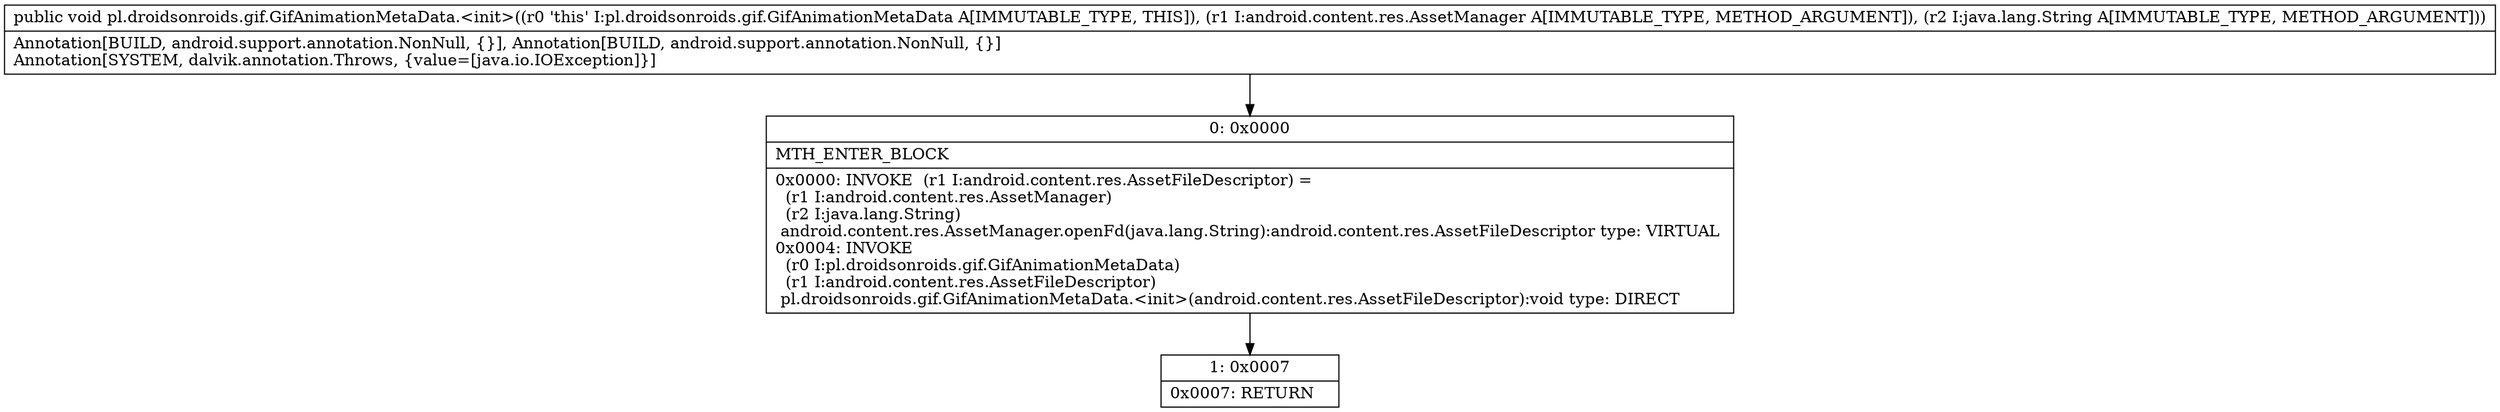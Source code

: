 digraph "CFG forpl.droidsonroids.gif.GifAnimationMetaData.\<init\>(Landroid\/content\/res\/AssetManager;Ljava\/lang\/String;)V" {
Node_0 [shape=record,label="{0\:\ 0x0000|MTH_ENTER_BLOCK\l|0x0000: INVOKE  (r1 I:android.content.res.AssetFileDescriptor) = \l  (r1 I:android.content.res.AssetManager)\l  (r2 I:java.lang.String)\l android.content.res.AssetManager.openFd(java.lang.String):android.content.res.AssetFileDescriptor type: VIRTUAL \l0x0004: INVOKE  \l  (r0 I:pl.droidsonroids.gif.GifAnimationMetaData)\l  (r1 I:android.content.res.AssetFileDescriptor)\l pl.droidsonroids.gif.GifAnimationMetaData.\<init\>(android.content.res.AssetFileDescriptor):void type: DIRECT \l}"];
Node_1 [shape=record,label="{1\:\ 0x0007|0x0007: RETURN   \l}"];
MethodNode[shape=record,label="{public void pl.droidsonroids.gif.GifAnimationMetaData.\<init\>((r0 'this' I:pl.droidsonroids.gif.GifAnimationMetaData A[IMMUTABLE_TYPE, THIS]), (r1 I:android.content.res.AssetManager A[IMMUTABLE_TYPE, METHOD_ARGUMENT]), (r2 I:java.lang.String A[IMMUTABLE_TYPE, METHOD_ARGUMENT]))  | Annotation[BUILD, android.support.annotation.NonNull, \{\}], Annotation[BUILD, android.support.annotation.NonNull, \{\}]\lAnnotation[SYSTEM, dalvik.annotation.Throws, \{value=[java.io.IOException]\}]\l}"];
MethodNode -> Node_0;
Node_0 -> Node_1;
}

